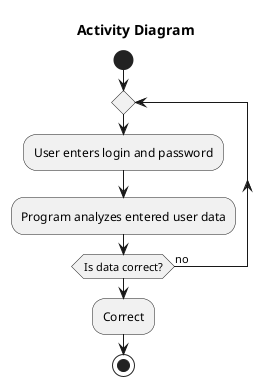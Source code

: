 @startuml
title Activity Diagram 

start
repeat
:User enters login and password;
:Program analyzes entered user data;

repeat while (Is data correct?) is (no)
:Correct;
stop

@enduml
